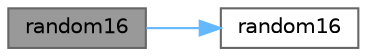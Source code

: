 digraph "random16"
{
 // LATEX_PDF_SIZE
  bgcolor="transparent";
  edge [fontname=Helvetica,fontsize=10,labelfontname=Helvetica,labelfontsize=10];
  node [fontname=Helvetica,fontsize=10,shape=box,height=0.2,width=0.4];
  rankdir="LR";
  Node1 [id="Node000001",label="random16",height=0.2,width=0.4,color="gray40", fillcolor="grey60", style="filled", fontcolor="black",tooltip="Generate an 16-bit random number between 0 and lim."];
  Node1 -> Node2 [id="edge1_Node000001_Node000002",color="steelblue1",style="solid",tooltip=" "];
  Node2 [id="Node000002",label="random16",height=0.2,width=0.4,color="grey40", fillcolor="white", style="filled",URL="$d2/d0d/group___random.html#ga17034d936ef716efe820e11c1df043b0",tooltip="Generate a 16-bit random number."];
}
